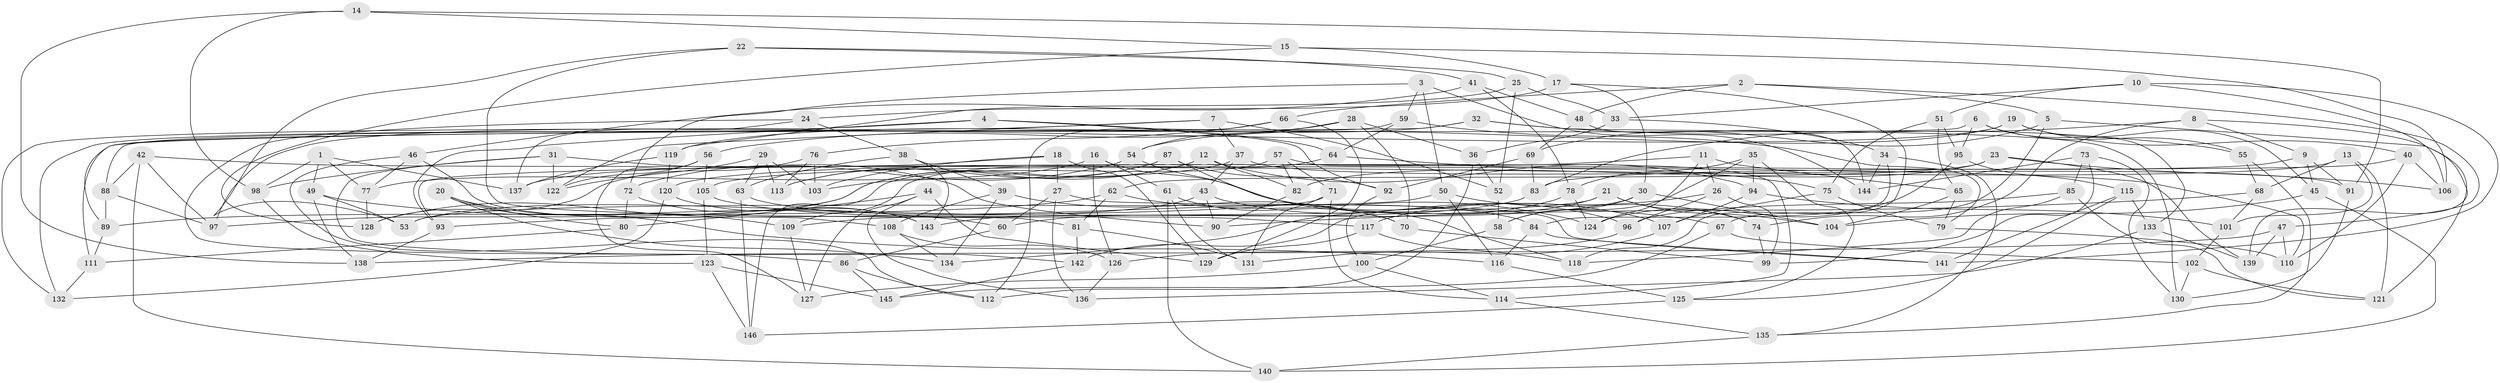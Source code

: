 // coarse degree distribution, {4: 0.1917808219178082, 5: 0.136986301369863, 7: 0.0273972602739726, 6: 0.547945205479452, 8: 0.0547945205479452, 3: 0.0136986301369863, 9: 0.0136986301369863, 10: 0.0136986301369863}
// Generated by graph-tools (version 1.1) at 2025/38/03/04/25 23:38:17]
// undirected, 146 vertices, 292 edges
graph export_dot {
  node [color=gray90,style=filled];
  1;
  2;
  3;
  4;
  5;
  6;
  7;
  8;
  9;
  10;
  11;
  12;
  13;
  14;
  15;
  16;
  17;
  18;
  19;
  20;
  21;
  22;
  23;
  24;
  25;
  26;
  27;
  28;
  29;
  30;
  31;
  32;
  33;
  34;
  35;
  36;
  37;
  38;
  39;
  40;
  41;
  42;
  43;
  44;
  45;
  46;
  47;
  48;
  49;
  50;
  51;
  52;
  53;
  54;
  55;
  56;
  57;
  58;
  59;
  60;
  61;
  62;
  63;
  64;
  65;
  66;
  67;
  68;
  69;
  70;
  71;
  72;
  73;
  74;
  75;
  76;
  77;
  78;
  79;
  80;
  81;
  82;
  83;
  84;
  85;
  86;
  87;
  88;
  89;
  90;
  91;
  92;
  93;
  94;
  95;
  96;
  97;
  98;
  99;
  100;
  101;
  102;
  103;
  104;
  105;
  106;
  107;
  108;
  109;
  110;
  111;
  112;
  113;
  114;
  115;
  116;
  117;
  118;
  119;
  120;
  121;
  122;
  123;
  124;
  125;
  126;
  127;
  128;
  129;
  130;
  131;
  132;
  133;
  134;
  135;
  136;
  137;
  138;
  139;
  140;
  141;
  142;
  143;
  144;
  145;
  146;
  1 -- 49;
  1 -- 137;
  1 -- 77;
  1 -- 98;
  2 -- 5;
  2 -- 47;
  2 -- 66;
  2 -- 48;
  3 -- 59;
  3 -- 50;
  3 -- 72;
  3 -- 144;
  4 -- 92;
  4 -- 132;
  4 -- 64;
  4 -- 93;
  5 -- 121;
  5 -- 69;
  5 -- 67;
  6 -- 88;
  6 -- 95;
  6 -- 133;
  6 -- 55;
  7 -- 122;
  7 -- 52;
  7 -- 37;
  7 -- 89;
  8 -- 83;
  8 -- 9;
  8 -- 139;
  8 -- 74;
  9 -- 120;
  9 -- 91;
  9 -- 45;
  10 -- 51;
  10 -- 106;
  10 -- 33;
  10 -- 141;
  11 -- 93;
  11 -- 65;
  11 -- 124;
  11 -- 26;
  12 -- 113;
  12 -- 82;
  12 -- 94;
  12 -- 97;
  13 -- 121;
  13 -- 105;
  13 -- 68;
  13 -- 101;
  14 -- 98;
  14 -- 15;
  14 -- 138;
  14 -- 91;
  15 -- 128;
  15 -- 17;
  15 -- 106;
  16 -- 126;
  16 -- 67;
  16 -- 61;
  16 -- 77;
  17 -- 24;
  17 -- 118;
  17 -- 30;
  18 -- 137;
  18 -- 103;
  18 -- 27;
  18 -- 129;
  19 -- 45;
  19 -- 54;
  19 -- 97;
  19 -- 40;
  20 -- 134;
  20 -- 80;
  20 -- 109;
  20 -- 116;
  21 -- 109;
  21 -- 142;
  21 -- 74;
  21 -- 104;
  22 -- 53;
  22 -- 41;
  22 -- 25;
  22 -- 81;
  23 -- 62;
  23 -- 106;
  23 -- 139;
  23 -- 82;
  24 -- 86;
  24 -- 137;
  24 -- 38;
  25 -- 119;
  25 -- 52;
  25 -- 33;
  26 -- 117;
  26 -- 99;
  26 -- 96;
  27 -- 141;
  27 -- 136;
  27 -- 60;
  28 -- 70;
  28 -- 56;
  28 -- 54;
  28 -- 36;
  29 -- 113;
  29 -- 63;
  29 -- 122;
  29 -- 103;
  30 -- 60;
  30 -- 58;
  30 -- 104;
  31 -- 142;
  31 -- 122;
  31 -- 90;
  31 -- 98;
  32 -- 55;
  32 -- 111;
  32 -- 119;
  32 -- 130;
  33 -- 34;
  33 -- 36;
  34 -- 135;
  34 -- 144;
  34 -- 84;
  35 -- 78;
  35 -- 58;
  35 -- 94;
  35 -- 125;
  36 -- 52;
  36 -- 112;
  37 -- 43;
  37 -- 91;
  37 -- 103;
  38 -- 63;
  38 -- 39;
  38 -- 143;
  39 -- 70;
  39 -- 134;
  39 -- 108;
  40 -- 106;
  40 -- 110;
  40 -- 83;
  41 -- 48;
  41 -- 46;
  41 -- 78;
  42 -- 97;
  42 -- 140;
  42 -- 110;
  42 -- 88;
  43 -- 96;
  43 -- 90;
  43 -- 53;
  44 -- 129;
  44 -- 136;
  44 -- 127;
  44 -- 80;
  45 -- 104;
  45 -- 140;
  46 -- 77;
  46 -- 112;
  46 -- 108;
  47 -- 138;
  47 -- 110;
  47 -- 139;
  48 -- 69;
  48 -- 144;
  49 -- 138;
  49 -- 53;
  49 -- 60;
  50 -- 74;
  50 -- 116;
  50 -- 53;
  51 -- 65;
  51 -- 95;
  51 -- 75;
  52 -- 58;
  54 -- 72;
  54 -- 107;
  55 -- 68;
  55 -- 135;
  56 -- 105;
  56 -- 122;
  56 -- 127;
  57 -- 114;
  57 -- 146;
  57 -- 71;
  57 -- 82;
  58 -- 100;
  59 -- 64;
  59 -- 132;
  59 -- 79;
  60 -- 86;
  61 -- 140;
  61 -- 131;
  61 -- 70;
  62 -- 81;
  62 -- 89;
  62 -- 124;
  63 -- 84;
  63 -- 146;
  64 -- 75;
  64 -- 109;
  65 -- 79;
  65 -- 104;
  66 -- 112;
  66 -- 76;
  66 -- 129;
  67 -- 102;
  67 -- 145;
  68 -- 101;
  68 -- 90;
  69 -- 92;
  69 -- 83;
  70 -- 99;
  71 -- 93;
  71 -- 131;
  71 -- 114;
  72 -- 143;
  72 -- 80;
  73 -- 99;
  73 -- 130;
  73 -- 144;
  73 -- 85;
  74 -- 99;
  75 -- 79;
  75 -- 107;
  76 -- 103;
  76 -- 113;
  76 -- 128;
  77 -- 128;
  78 -- 124;
  78 -- 134;
  79 -- 110;
  80 -- 111;
  81 -- 142;
  81 -- 131;
  82 -- 90;
  83 -- 143;
  84 -- 116;
  84 -- 141;
  85 -- 96;
  85 -- 121;
  85 -- 118;
  86 -- 112;
  86 -- 145;
  87 -- 128;
  87 -- 118;
  87 -- 92;
  87 -- 113;
  88 -- 97;
  88 -- 89;
  89 -- 111;
  91 -- 130;
  92 -- 100;
  93 -- 138;
  94 -- 107;
  94 -- 101;
  95 -- 124;
  95 -- 115;
  96 -- 126;
  98 -- 123;
  100 -- 114;
  100 -- 127;
  101 -- 102;
  102 -- 130;
  102 -- 121;
  105 -- 117;
  105 -- 123;
  107 -- 131;
  108 -- 134;
  108 -- 126;
  109 -- 127;
  111 -- 132;
  114 -- 135;
  115 -- 125;
  115 -- 141;
  115 -- 133;
  116 -- 125;
  117 -- 129;
  117 -- 118;
  119 -- 137;
  119 -- 120;
  120 -- 143;
  120 -- 132;
  123 -- 145;
  123 -- 146;
  125 -- 146;
  126 -- 136;
  133 -- 136;
  133 -- 139;
  135 -- 140;
  142 -- 145;
}
